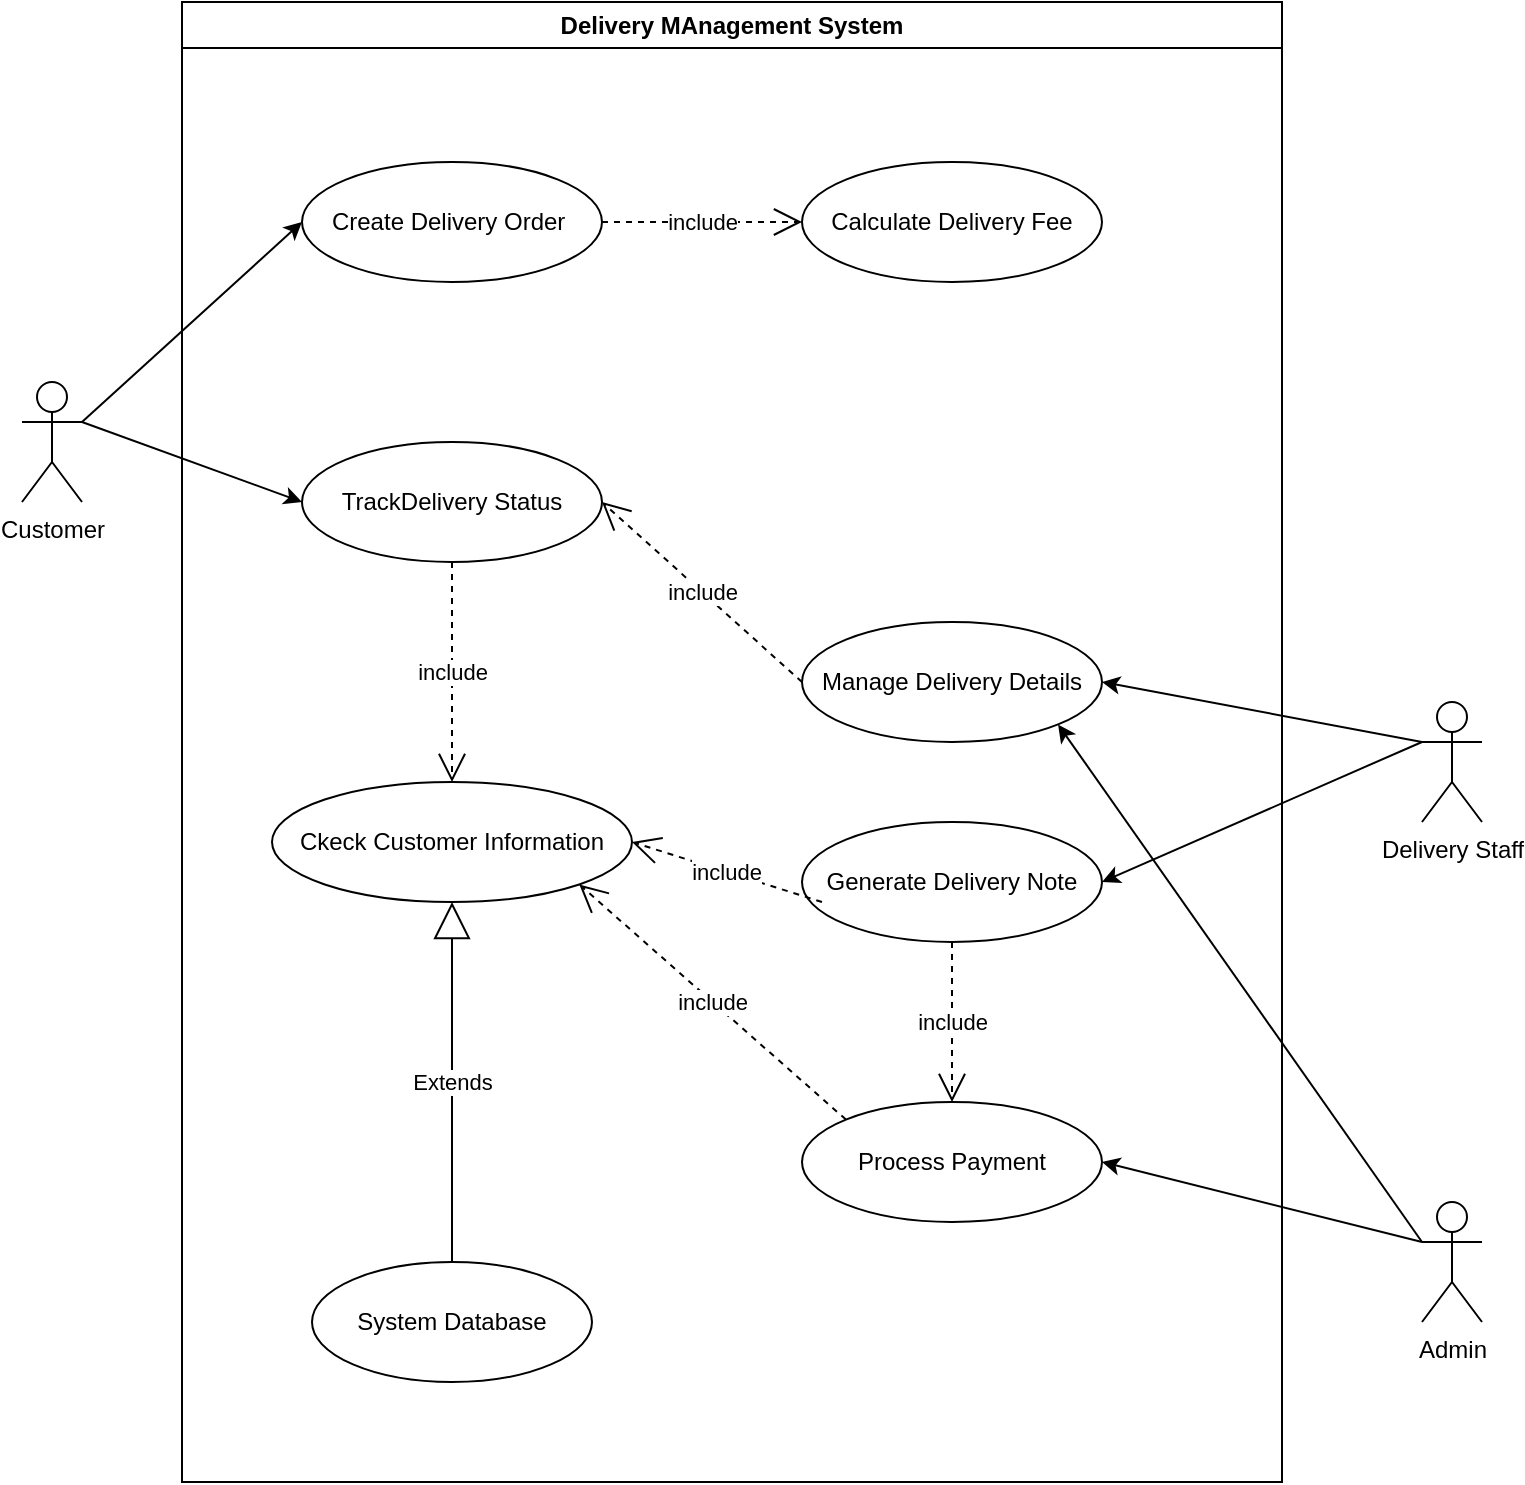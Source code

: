 <mxfile version="26.0.16" pages="2">
  <diagram name="Page-1" id="1C0z-wWFatG43d2BTKY6">
    <mxGraphModel dx="910" dy="459" grid="1" gridSize="10" guides="1" tooltips="1" connect="1" arrows="1" fold="1" page="1" pageScale="1" pageWidth="850" pageHeight="1100" math="0" shadow="0">
      <root>
        <mxCell id="0" />
        <mxCell id="1" parent="0" />
        <mxCell id="g_OgPQnB8V_LqJ6DIHUy-2" value="Customer" style="shape=umlActor;verticalLabelPosition=bottom;verticalAlign=top;html=1;outlineConnect=0;" parent="1" vertex="1">
          <mxGeometry x="100" y="300" width="30" height="60" as="geometry" />
        </mxCell>
        <mxCell id="g_OgPQnB8V_LqJ6DIHUy-3" value="Create Delivery Order&amp;nbsp;" style="ellipse;whiteSpace=wrap;html=1;" parent="1" vertex="1">
          <mxGeometry x="240" y="190" width="150" height="60" as="geometry" />
        </mxCell>
        <mxCell id="g_OgPQnB8V_LqJ6DIHUy-4" value="TrackDelivery Status" style="ellipse;whiteSpace=wrap;html=1;" parent="1" vertex="1">
          <mxGeometry x="240" y="330" width="150" height="60" as="geometry" />
        </mxCell>
        <mxCell id="g_OgPQnB8V_LqJ6DIHUy-6" value="" style="endArrow=classic;html=1;rounded=0;exitX=1;exitY=0.333;exitDx=0;exitDy=0;exitPerimeter=0;entryX=0;entryY=0.5;entryDx=0;entryDy=0;" parent="1" source="g_OgPQnB8V_LqJ6DIHUy-2" target="g_OgPQnB8V_LqJ6DIHUy-3" edge="1">
          <mxGeometry width="50" height="50" relative="1" as="geometry">
            <mxPoint x="240" y="340" as="sourcePoint" />
            <mxPoint x="290" y="290" as="targetPoint" />
          </mxGeometry>
        </mxCell>
        <mxCell id="g_OgPQnB8V_LqJ6DIHUy-7" value="" style="endArrow=classic;html=1;rounded=0;exitX=1;exitY=0.333;exitDx=0;exitDy=0;exitPerimeter=0;entryX=0;entryY=0.5;entryDx=0;entryDy=0;" parent="1" source="g_OgPQnB8V_LqJ6DIHUy-2" target="g_OgPQnB8V_LqJ6DIHUy-4" edge="1">
          <mxGeometry width="50" height="50" relative="1" as="geometry">
            <mxPoint x="140" y="330" as="sourcePoint" />
            <mxPoint x="250" y="230" as="targetPoint" />
          </mxGeometry>
        </mxCell>
        <mxCell id="g_OgPQnB8V_LqJ6DIHUy-9" value="Calculate Delivery Fee" style="ellipse;whiteSpace=wrap;html=1;" parent="1" vertex="1">
          <mxGeometry x="490" y="190" width="150" height="60" as="geometry" />
        </mxCell>
        <mxCell id="g_OgPQnB8V_LqJ6DIHUy-12" value="include" style="endArrow=open;endSize=12;dashed=1;html=1;rounded=0;exitX=1;exitY=0.5;exitDx=0;exitDy=0;entryX=0;entryY=0.5;entryDx=0;entryDy=0;" parent="1" source="g_OgPQnB8V_LqJ6DIHUy-3" target="g_OgPQnB8V_LqJ6DIHUy-9" edge="1">
          <mxGeometry width="160" relative="1" as="geometry">
            <mxPoint x="360" y="320" as="sourcePoint" />
            <mxPoint x="520" y="320" as="targetPoint" />
          </mxGeometry>
        </mxCell>
        <mxCell id="g_OgPQnB8V_LqJ6DIHUy-14" value="include" style="endArrow=open;endSize=12;dashed=1;html=1;rounded=0;exitX=0.5;exitY=1;exitDx=0;exitDy=0;entryX=0.5;entryY=0;entryDx=0;entryDy=0;" parent="1" source="g_OgPQnB8V_LqJ6DIHUy-4" target="g_OgPQnB8V_LqJ6DIHUy-10" edge="1">
          <mxGeometry width="160" relative="1" as="geometry">
            <mxPoint x="400" y="230" as="sourcePoint" />
            <mxPoint x="500" y="230" as="targetPoint" />
          </mxGeometry>
        </mxCell>
        <mxCell id="g_OgPQnB8V_LqJ6DIHUy-15" value="Manage Delivery Details" style="ellipse;whiteSpace=wrap;html=1;" parent="1" vertex="1">
          <mxGeometry x="490" y="420" width="150" height="60" as="geometry" />
        </mxCell>
        <mxCell id="g_OgPQnB8V_LqJ6DIHUy-16" value="Generate Delivery Note" style="ellipse;whiteSpace=wrap;html=1;" parent="1" vertex="1">
          <mxGeometry x="490" y="520" width="150" height="60" as="geometry" />
        </mxCell>
        <mxCell id="g_OgPQnB8V_LqJ6DIHUy-17" value="include" style="endArrow=open;endSize=12;dashed=1;html=1;rounded=0;exitX=0;exitY=0.5;exitDx=0;exitDy=0;entryX=1;entryY=0.5;entryDx=0;entryDy=0;" parent="1" source="g_OgPQnB8V_LqJ6DIHUy-15" target="g_OgPQnB8V_LqJ6DIHUy-4" edge="1">
          <mxGeometry width="160" relative="1" as="geometry">
            <mxPoint x="400" y="370" as="sourcePoint" />
            <mxPoint x="485" y="320" as="targetPoint" />
          </mxGeometry>
        </mxCell>
        <mxCell id="g_OgPQnB8V_LqJ6DIHUy-18" value="Delivery MAnagement System" style="swimlane;whiteSpace=wrap;html=1;" parent="1" vertex="1">
          <mxGeometry x="180" y="110" width="550" height="740" as="geometry" />
        </mxCell>
        <mxCell id="g_OgPQnB8V_LqJ6DIHUy-26" value="Process Payment" style="ellipse;whiteSpace=wrap;html=1;" parent="g_OgPQnB8V_LqJ6DIHUy-18" vertex="1">
          <mxGeometry x="310" y="550" width="150" height="60" as="geometry" />
        </mxCell>
        <mxCell id="g_OgPQnB8V_LqJ6DIHUy-10" value="Ckeck Customer Information" style="ellipse;whiteSpace=wrap;html=1;" parent="g_OgPQnB8V_LqJ6DIHUy-18" vertex="1">
          <mxGeometry x="45" y="390" width="180" height="60" as="geometry" />
        </mxCell>
        <mxCell id="g_OgPQnB8V_LqJ6DIHUy-30" value="include" style="endArrow=open;endSize=12;dashed=1;html=1;rounded=0;exitX=0;exitY=0;exitDx=0;exitDy=0;entryX=1;entryY=1;entryDx=0;entryDy=0;" parent="g_OgPQnB8V_LqJ6DIHUy-18" source="g_OgPQnB8V_LqJ6DIHUy-26" target="g_OgPQnB8V_LqJ6DIHUy-10" edge="1">
          <mxGeometry width="160" relative="1" as="geometry">
            <mxPoint x="395" y="480" as="sourcePoint" />
            <mxPoint x="395" y="560" as="targetPoint" />
          </mxGeometry>
        </mxCell>
        <mxCell id="g_OgPQnB8V_LqJ6DIHUy-31" value="System Database" style="ellipse;whiteSpace=wrap;html=1;" parent="g_OgPQnB8V_LqJ6DIHUy-18" vertex="1">
          <mxGeometry x="65" y="630" width="140" height="60" as="geometry" />
        </mxCell>
        <mxCell id="g_OgPQnB8V_LqJ6DIHUy-32" value="Extends" style="endArrow=block;endSize=16;endFill=0;html=1;rounded=0;entryX=0.5;entryY=1;entryDx=0;entryDy=0;exitX=0.5;exitY=0;exitDx=0;exitDy=0;" parent="g_OgPQnB8V_LqJ6DIHUy-18" source="g_OgPQnB8V_LqJ6DIHUy-31" target="g_OgPQnB8V_LqJ6DIHUy-10" edge="1">
          <mxGeometry width="160" relative="1" as="geometry">
            <mxPoint x="80" y="330" as="sourcePoint" />
            <mxPoint x="240" y="330" as="targetPoint" />
          </mxGeometry>
        </mxCell>
        <mxCell id="g_OgPQnB8V_LqJ6DIHUy-20" value="Delivery Staff" style="shape=umlActor;verticalLabelPosition=bottom;verticalAlign=top;html=1;outlineConnect=0;" parent="1" vertex="1">
          <mxGeometry x="800" y="460" width="30" height="60" as="geometry" />
        </mxCell>
        <mxCell id="g_OgPQnB8V_LqJ6DIHUy-22" value="" style="endArrow=classic;html=1;rounded=0;exitX=0;exitY=0.333;exitDx=0;exitDy=0;exitPerimeter=0;entryX=1;entryY=0.5;entryDx=0;entryDy=0;" parent="1" source="g_OgPQnB8V_LqJ6DIHUy-20" target="g_OgPQnB8V_LqJ6DIHUy-16" edge="1">
          <mxGeometry width="50" height="50" relative="1" as="geometry">
            <mxPoint x="650" y="250" as="sourcePoint" />
            <mxPoint x="700" y="200" as="targetPoint" />
          </mxGeometry>
        </mxCell>
        <mxCell id="g_OgPQnB8V_LqJ6DIHUy-23" value="" style="endArrow=classic;html=1;rounded=0;exitX=0;exitY=0.333;exitDx=0;exitDy=0;exitPerimeter=0;entryX=1;entryY=0.5;entryDx=0;entryDy=0;" parent="1" source="g_OgPQnB8V_LqJ6DIHUy-20" target="g_OgPQnB8V_LqJ6DIHUy-15" edge="1">
          <mxGeometry width="50" height="50" relative="1" as="geometry">
            <mxPoint x="650" y="250" as="sourcePoint" />
            <mxPoint x="700" y="200" as="targetPoint" />
          </mxGeometry>
        </mxCell>
        <mxCell id="g_OgPQnB8V_LqJ6DIHUy-24" value="Admin" style="shape=umlActor;verticalLabelPosition=bottom;verticalAlign=top;html=1;outlineConnect=0;" parent="1" vertex="1">
          <mxGeometry x="800" y="710" width="30" height="60" as="geometry" />
        </mxCell>
        <mxCell id="g_OgPQnB8V_LqJ6DIHUy-25" value="" style="endArrow=classic;html=1;rounded=0;exitX=0;exitY=0.333;exitDx=0;exitDy=0;exitPerimeter=0;entryX=1;entryY=1;entryDx=0;entryDy=0;" parent="1" source="g_OgPQnB8V_LqJ6DIHUy-24" target="g_OgPQnB8V_LqJ6DIHUy-15" edge="1">
          <mxGeometry width="50" height="50" relative="1" as="geometry">
            <mxPoint x="530" y="460" as="sourcePoint" />
            <mxPoint x="580" y="410" as="targetPoint" />
          </mxGeometry>
        </mxCell>
        <mxCell id="g_OgPQnB8V_LqJ6DIHUy-27" value="" style="endArrow=classic;html=1;rounded=0;exitX=0;exitY=0.333;exitDx=0;exitDy=0;exitPerimeter=0;entryX=1;entryY=0.5;entryDx=0;entryDy=0;" parent="1" source="g_OgPQnB8V_LqJ6DIHUy-24" target="g_OgPQnB8V_LqJ6DIHUy-26" edge="1">
          <mxGeometry width="50" height="50" relative="1" as="geometry">
            <mxPoint x="530" y="460" as="sourcePoint" />
            <mxPoint x="580" y="410" as="targetPoint" />
          </mxGeometry>
        </mxCell>
        <mxCell id="g_OgPQnB8V_LqJ6DIHUy-28" value="include" style="endArrow=open;endSize=12;dashed=1;html=1;rounded=0;exitX=0.5;exitY=1;exitDx=0;exitDy=0;entryX=0.5;entryY=0;entryDx=0;entryDy=0;" parent="1" source="g_OgPQnB8V_LqJ6DIHUy-16" target="g_OgPQnB8V_LqJ6DIHUy-26" edge="1">
          <mxGeometry width="160" relative="1" as="geometry">
            <mxPoint x="500" y="460" as="sourcePoint" />
            <mxPoint x="400" y="370" as="targetPoint" />
          </mxGeometry>
        </mxCell>
        <mxCell id="g_OgPQnB8V_LqJ6DIHUy-29" value="include" style="endArrow=open;endSize=12;dashed=1;html=1;rounded=0;entryX=1;entryY=0.5;entryDx=0;entryDy=0;" parent="1" target="g_OgPQnB8V_LqJ6DIHUy-10" edge="1">
          <mxGeometry width="160" relative="1" as="geometry">
            <mxPoint x="500" y="560" as="sourcePoint" />
            <mxPoint x="575" y="670" as="targetPoint" />
          </mxGeometry>
        </mxCell>
      </root>
    </mxGraphModel>
  </diagram>
  <diagram id="00iQB6OgvqmcjV3lC56Y" name="Page-2">
    <mxGraphModel dx="2367" dy="765" grid="1" gridSize="10" guides="1" tooltips="1" connect="1" arrows="1" fold="1" page="1" pageScale="1" pageWidth="850" pageHeight="1100" math="0" shadow="0">
      <root>
        <mxCell id="0" />
        <mxCell id="1" parent="0" />
        <mxCell id="wPK9L1XPfVZKEM_GRTYR-1" value="Person" style="swimlane;fontStyle=1;align=center;verticalAlign=top;childLayout=stackLayout;horizontal=1;startSize=26;horizontalStack=0;resizeParent=1;resizeParentMax=0;resizeLast=0;collapsible=1;marginBottom=0;whiteSpace=wrap;html=1;" parent="1" vertex="1">
          <mxGeometry x="40" y="200" width="160" height="270" as="geometry" />
        </mxCell>
        <mxCell id="wPK9L1XPfVZKEM_GRTYR-2" value="# person_id: int&lt;div&gt;# name: string&lt;/div&gt;&lt;div&gt;# phoneNumber: string&lt;/div&gt;&lt;div&gt;# email: string&lt;/div&gt;&lt;div&gt;&lt;br&gt;&lt;/div&gt;" style="text;strokeColor=none;fillColor=none;align=left;verticalAlign=top;spacingLeft=4;spacingRight=4;overflow=hidden;rotatable=0;points=[[0,0.5],[1,0.5]];portConstraint=eastwest;whiteSpace=wrap;html=1;" parent="wPK9L1XPfVZKEM_GRTYR-1" vertex="1">
          <mxGeometry y="26" width="160" height="74" as="geometry" />
        </mxCell>
        <mxCell id="wPK9L1XPfVZKEM_GRTYR-3" value="" style="line;strokeWidth=1;fillColor=none;align=left;verticalAlign=middle;spacingTop=-1;spacingLeft=3;spacingRight=3;rotatable=0;labelPosition=right;points=[];portConstraint=eastwest;strokeColor=inherit;" parent="wPK9L1XPfVZKEM_GRTYR-1" vertex="1">
          <mxGeometry y="100" width="160" height="8" as="geometry" />
        </mxCell>
        <mxCell id="wPK9L1XPfVZKEM_GRTYR-4" value="&lt;p data-pm-slice=&quot;1 1 []&quot;&gt;+setperson_id(int) +getperson_id() int +setName(String) +getName() String +setPhoneNumber(String) +getPhoneNumber() String +setEmail(String) +getEmail() String&lt;/p&gt;" style="text;strokeColor=none;fillColor=none;align=left;verticalAlign=top;spacingLeft=4;spacingRight=4;overflow=hidden;rotatable=0;points=[[0,0.5],[1,0.5]];portConstraint=eastwest;whiteSpace=wrap;html=1;" parent="wPK9L1XPfVZKEM_GRTYR-1" vertex="1">
          <mxGeometry y="108" width="160" height="162" as="geometry" />
        </mxCell>
        <mxCell id="wPK9L1XPfVZKEM_GRTYR-5" value="Customer" style="swimlane;fontStyle=1;align=center;verticalAlign=top;childLayout=stackLayout;horizontal=1;startSize=26;horizontalStack=0;resizeParent=1;resizeParentMax=0;resizeLast=0;collapsible=1;marginBottom=0;whiteSpace=wrap;html=1;" parent="1" vertex="1">
          <mxGeometry x="-270" y="310" width="160" height="180" as="geometry" />
        </mxCell>
        <mxCell id="wPK9L1XPfVZKEM_GRTYR-6" value="- address: String&lt;div&gt;- customerId:&amp;nbsp;&lt;span style=&quot;background-color: transparent; color: light-dark(rgb(0, 0, 0), rgb(255, 255, 255));&quot;&gt;String&lt;/span&gt;&lt;/div&gt;" style="text;strokeColor=none;fillColor=none;align=left;verticalAlign=top;spacingLeft=4;spacingRight=4;overflow=hidden;rotatable=0;points=[[0,0.5],[1,0.5]];portConstraint=eastwest;whiteSpace=wrap;html=1;" parent="wPK9L1XPfVZKEM_GRTYR-5" vertex="1">
          <mxGeometry y="26" width="160" height="44" as="geometry" />
        </mxCell>
        <mxCell id="wPK9L1XPfVZKEM_GRTYR-7" value="" style="line;strokeWidth=1;fillColor=none;align=left;verticalAlign=middle;spacingTop=-1;spacingLeft=3;spacingRight=3;rotatable=0;labelPosition=right;points=[];portConstraint=eastwest;strokeColor=inherit;" parent="wPK9L1XPfVZKEM_GRTYR-5" vertex="1">
          <mxGeometry y="70" width="160" height="8" as="geometry" />
        </mxCell>
        <mxCell id="wPK9L1XPfVZKEM_GRTYR-8" value="&lt;p data-pm-slice=&quot;1 1 []&quot;&gt;+setAddress(String) +getAddress() String +setCustomerId(String) +getCustomerId() String +placeOrder()&lt;/p&gt;" style="text;strokeColor=none;fillColor=none;align=left;verticalAlign=top;spacingLeft=4;spacingRight=4;overflow=hidden;rotatable=0;points=[[0,0.5],[1,0.5]];portConstraint=eastwest;whiteSpace=wrap;html=1;" parent="wPK9L1XPfVZKEM_GRTYR-5" vertex="1">
          <mxGeometry y="78" width="160" height="102" as="geometry" />
        </mxCell>
        <mxCell id="wPK9L1XPfVZKEM_GRTYR-9" value="DeliveryStaff" style="swimlane;fontStyle=1;align=center;verticalAlign=top;childLayout=stackLayout;horizontal=1;startSize=26;horizontalStack=0;resizeParent=1;resizeParentMax=0;resizeLast=0;collapsible=1;marginBottom=0;whiteSpace=wrap;html=1;" parent="1" vertex="1">
          <mxGeometry x="325" y="310" width="200" height="230" as="geometry" />
        </mxCell>
        <mxCell id="wPK9L1XPfVZKEM_GRTYR-10" value="- staffId: String&lt;div&gt;- vehicleDetails: String&lt;/div&gt;&lt;div&gt;- isAvailble: boolean&lt;/div&gt;" style="text;strokeColor=none;fillColor=none;align=left;verticalAlign=top;spacingLeft=4;spacingRight=4;overflow=hidden;rotatable=0;points=[[0,0.5],[1,0.5]];portConstraint=eastwest;whiteSpace=wrap;html=1;" parent="wPK9L1XPfVZKEM_GRTYR-9" vertex="1">
          <mxGeometry y="26" width="200" height="54" as="geometry" />
        </mxCell>
        <mxCell id="wPK9L1XPfVZKEM_GRTYR-11" value="" style="line;strokeWidth=1;fillColor=none;align=left;verticalAlign=middle;spacingTop=-1;spacingLeft=3;spacingRight=3;rotatable=0;labelPosition=right;points=[];portConstraint=eastwest;strokeColor=inherit;" parent="wPK9L1XPfVZKEM_GRTYR-9" vertex="1">
          <mxGeometry y="80" width="200" height="8" as="geometry" />
        </mxCell>
        <mxCell id="wPK9L1XPfVZKEM_GRTYR-12" value="&lt;p data-pm-slice=&quot;1 1 []&quot;&gt;+setStaffId(String) +getStaffId() String +setVehicleDetails(String) +getVehicleDetails() String +setAvailable(boolean) +isAvailable() boolean +assignDelivery(DeliveryOrder) +completeDelivery(DeliveryOrder)&lt;/p&gt;" style="text;strokeColor=none;fillColor=none;align=left;verticalAlign=top;spacingLeft=4;spacingRight=4;overflow=hidden;rotatable=0;points=[[0,0.5],[1,0.5]];portConstraint=eastwest;whiteSpace=wrap;html=1;" parent="wPK9L1XPfVZKEM_GRTYR-9" vertex="1">
          <mxGeometry y="88" width="200" height="142" as="geometry" />
        </mxCell>
        <mxCell id="1_B9C7sGlag9uXEq_HQE-1" value="DeliveryOrder" style="swimlane;fontStyle=1;align=center;verticalAlign=top;childLayout=stackLayout;horizontal=1;startSize=26;horizontalStack=0;resizeParent=1;resizeParentMax=0;resizeLast=0;collapsible=1;marginBottom=0;whiteSpace=wrap;html=1;" vertex="1" parent="1">
          <mxGeometry x="40" y="670" width="190" height="430" as="geometry" />
        </mxCell>
        <mxCell id="1_B9C7sGlag9uXEq_HQE-2" value="- orderId: int&lt;div&gt;- deliveryMethod: String&lt;/div&gt;&lt;div&gt;- deliveryAddress: String&lt;/div&gt;&lt;div&gt;- orderDate: String&lt;/div&gt;&lt;div&gt;- status: String&lt;/div&gt;&lt;div&gt;- deliveryFee: Double&lt;/div&gt;&lt;div&gt;- referenceNumber: String&lt;/div&gt;&lt;div&gt;- Items : []&lt;/div&gt;" style="text;strokeColor=none;fillColor=none;align=left;verticalAlign=top;spacingLeft=4;spacingRight=4;overflow=hidden;rotatable=0;points=[[0,0.5],[1,0.5]];portConstraint=eastwest;whiteSpace=wrap;html=1;" vertex="1" parent="1_B9C7sGlag9uXEq_HQE-1">
          <mxGeometry y="26" width="190" height="124" as="geometry" />
        </mxCell>
        <mxCell id="1_B9C7sGlag9uXEq_HQE-3" value="" style="line;strokeWidth=1;fillColor=none;align=left;verticalAlign=middle;spacingTop=-1;spacingLeft=3;spacingRight=3;rotatable=0;labelPosition=right;points=[];portConstraint=eastwest;strokeColor=inherit;" vertex="1" parent="1_B9C7sGlag9uXEq_HQE-1">
          <mxGeometry y="150" width="190" height="8" as="geometry" />
        </mxCell>
        <mxCell id="1_B9C7sGlag9uXEq_HQE-4" value="&lt;div style=&quot;line-height: 40%;&quot;&gt;&lt;p data-pm-slice=&quot;1 1 []&quot;&gt;+setOrderId(int)&amp;nbsp;&lt;/p&gt;&lt;p data-pm-slice=&quot;1 1 []&quot;&gt;+getOrderId() int&amp;nbsp;&lt;/p&gt;&lt;p data-pm-slice=&quot;1 1 []&quot;&gt;+setDeliveryMethod(String)&amp;nbsp;&lt;/p&gt;&lt;p data-pm-slice=&quot;1 1 []&quot;&gt;+getDeliveryMethod() String&amp;nbsp;&lt;/p&gt;&lt;p data-pm-slice=&quot;1 1 []&quot;&gt;+setDeliveryAddress(String)&amp;nbsp;&lt;/p&gt;&lt;p data-pm-slice=&quot;1 1 []&quot;&gt;+getDeliveryAddress() String&amp;nbsp;&lt;/p&gt;&lt;p data-pm-slice=&quot;1 1 []&quot;&gt;+setOrderDate(String)&amp;nbsp;&lt;/p&gt;&lt;p data-pm-slice=&quot;1 1 []&quot;&gt;+getOrderDate() String&amp;nbsp;&lt;/p&gt;&lt;p data-pm-slice=&quot;1 1 []&quot;&gt;+setStatus(String)&amp;nbsp;&lt;/p&gt;&lt;p data-pm-slice=&quot;1 1 []&quot;&gt;+getStatus() String&amp;nbsp;&lt;/p&gt;&lt;p data-pm-slice=&quot;1 1 []&quot;&gt;+setDeliveryFee(double)&amp;nbsp;&lt;/p&gt;&lt;p data-pm-slice=&quot;1 1 []&quot;&gt;+getDeliveryFee() double&amp;nbsp;&lt;/p&gt;&lt;p data-pm-slice=&quot;1 1 []&quot;&gt;+setReferenceNumber(String)&amp;nbsp;&lt;/p&gt;&lt;p data-pm-slice=&quot;1 1 []&quot;&gt;+getReferenceNumber() String&amp;nbsp;&lt;/p&gt;&lt;p data-pm-slice=&quot;1 1 []&quot;&gt;+calculateDeliveryFee()&lt;/p&gt;&lt;/div&gt;" style="text;strokeColor=none;fillColor=none;align=left;verticalAlign=top;spacingLeft=4;spacingRight=4;overflow=hidden;rotatable=0;points=[[0,0.5],[1,0.5]];portConstraint=eastwest;whiteSpace=wrap;html=1;" vertex="1" parent="1_B9C7sGlag9uXEq_HQE-1">
          <mxGeometry y="158" width="190" height="272" as="geometry" />
        </mxCell>
        <mxCell id="1_B9C7sGlag9uXEq_HQE-5" value="DeliveryNote" style="swimlane;fontStyle=1;align=center;verticalAlign=top;childLayout=stackLayout;horizontal=1;startSize=26;horizontalStack=0;resizeParent=1;resizeParentMax=0;resizeLast=0;collapsible=1;marginBottom=0;whiteSpace=wrap;html=1;" vertex="1" parent="1">
          <mxGeometry x="-370" y="720" width="200" height="290" as="geometry" />
        </mxCell>
        <mxCell id="1_B9C7sGlag9uXEq_HQE-6" value="- noteId: int&lt;div&gt;- generatedDate: String&lt;/div&gt;&lt;div&gt;- signatureRequired: String&lt;/div&gt;&lt;div&gt;- speicalInstruction: String&lt;/div&gt;" style="text;strokeColor=none;fillColor=none;align=left;verticalAlign=top;spacingLeft=4;spacingRight=4;overflow=hidden;rotatable=0;points=[[0,0.5],[1,0.5]];portConstraint=eastwest;whiteSpace=wrap;html=1;" vertex="1" parent="1_B9C7sGlag9uXEq_HQE-5">
          <mxGeometry y="26" width="200" height="74" as="geometry" />
        </mxCell>
        <mxCell id="1_B9C7sGlag9uXEq_HQE-7" value="" style="line;strokeWidth=1;fillColor=none;align=left;verticalAlign=middle;spacingTop=-1;spacingLeft=3;spacingRight=3;rotatable=0;labelPosition=right;points=[];portConstraint=eastwest;strokeColor=inherit;" vertex="1" parent="1_B9C7sGlag9uXEq_HQE-5">
          <mxGeometry y="100" width="200" height="8" as="geometry" />
        </mxCell>
        <mxCell id="1_B9C7sGlag9uXEq_HQE-8" value="&lt;p style=&quot;line-height: 70%;&quot; class=&quot;MsoNormal&quot;&gt;+setNoteId(int)&lt;br&gt;&lt;br&gt;+getNoteId()int&lt;br&gt;&lt;br&gt;+setGeneratedDate(String)&lt;br&gt;&lt;br&gt;+getGeneratedDate()String&lt;br&gt;&lt;br&gt;+setSignatureRequired(String)&lt;br&gt;&lt;br&gt;+getSignatureRequired()String&lt;br&gt;&lt;br&gt;+setSpecialInstructions(String)&lt;br&gt;&lt;br&gt;+getSpecialInstructions()String&lt;br&gt;&lt;br&gt;+printDeliveryNote()&lt;/p&gt;" style="text;strokeColor=none;fillColor=none;align=left;verticalAlign=top;spacingLeft=4;spacingRight=4;overflow=hidden;rotatable=0;points=[[0,0.5],[1,0.5]];portConstraint=eastwest;whiteSpace=wrap;html=1;" vertex="1" parent="1_B9C7sGlag9uXEq_HQE-5">
          <mxGeometry y="108" width="200" height="182" as="geometry" />
        </mxCell>
        <mxCell id="1_B9C7sGlag9uXEq_HQE-9" value="Payment" style="swimlane;fontStyle=1;align=center;verticalAlign=top;childLayout=stackLayout;horizontal=1;startSize=26;horizontalStack=0;resizeParent=1;resizeParentMax=0;resizeLast=0;collapsible=1;marginBottom=0;whiteSpace=wrap;html=1;" vertex="1" parent="1">
          <mxGeometry x="425" y="720" width="180" height="270" as="geometry" />
        </mxCell>
        <mxCell id="1_B9C7sGlag9uXEq_HQE-10" value="- paymentId: int&lt;div&gt;- amount: Double&lt;/div&gt;&lt;div&gt;- paymentMethod: String&lt;/div&gt;&lt;div&gt;- paymentStatus: String&lt;/div&gt;" style="text;strokeColor=none;fillColor=none;align=left;verticalAlign=top;spacingLeft=4;spacingRight=4;overflow=hidden;rotatable=0;points=[[0,0.5],[1,0.5]];portConstraint=eastwest;whiteSpace=wrap;html=1;" vertex="1" parent="1_B9C7sGlag9uXEq_HQE-9">
          <mxGeometry y="26" width="180" height="74" as="geometry" />
        </mxCell>
        <mxCell id="1_B9C7sGlag9uXEq_HQE-11" value="" style="line;strokeWidth=1;fillColor=none;align=left;verticalAlign=middle;spacingTop=-1;spacingLeft=3;spacingRight=3;rotatable=0;labelPosition=right;points=[];portConstraint=eastwest;strokeColor=inherit;" vertex="1" parent="1_B9C7sGlag9uXEq_HQE-9">
          <mxGeometry y="100" width="180" height="8" as="geometry" />
        </mxCell>
        <mxCell id="1_B9C7sGlag9uXEq_HQE-12" value="&lt;p class=&quot;MsoNormal&quot;&gt;+setPaymentId(int)&lt;br&gt;+getPaymentId() int&lt;br&gt;+setAmount(double)&lt;br&gt;+getAmount() double&lt;br&gt;+setPaymentMethod(String)&lt;br&gt;+getPaymentMethod() String&lt;br&gt;+setPaymentStatus(String)&lt;br&gt;+getPaymentStatus() String&lt;br&gt;+processPayment()&lt;/p&gt;&lt;br&gt;&lt;br&gt;&lt;p class=&quot;MsoNormal&quot;&gt;&amp;nbsp;&lt;/p&gt;" style="text;strokeColor=none;fillColor=none;align=left;verticalAlign=top;spacingLeft=4;spacingRight=4;overflow=hidden;rotatable=0;points=[[0,0.5],[1,0.5]];portConstraint=eastwest;whiteSpace=wrap;html=1;" vertex="1" parent="1_B9C7sGlag9uXEq_HQE-9">
          <mxGeometry y="108" width="180" height="162" as="geometry" />
        </mxCell>
        <mxCell id="1_B9C7sGlag9uXEq_HQE-13" value="" style="endArrow=block;endSize=16;endFill=0;html=1;rounded=0;exitX=0.5;exitY=0;exitDx=0;exitDy=0;entryX=0;entryY=0.5;entryDx=0;entryDy=0;" edge="1" parent="1" source="wPK9L1XPfVZKEM_GRTYR-5" target="wPK9L1XPfVZKEM_GRTYR-2">
          <mxGeometry width="160" relative="1" as="geometry">
            <mxPoint x="-50" y="450" as="sourcePoint" />
            <mxPoint x="110" y="450" as="targetPoint" />
            <Array as="points">
              <mxPoint x="-190" y="263" />
            </Array>
          </mxGeometry>
        </mxCell>
        <mxCell id="1_B9C7sGlag9uXEq_HQE-14" value="" style="endArrow=block;endSize=16;endFill=0;html=1;rounded=0;exitX=0.5;exitY=0;exitDx=0;exitDy=0;entryX=1;entryY=0.5;entryDx=0;entryDy=0;" edge="1" parent="1" source="wPK9L1XPfVZKEM_GRTYR-9" target="wPK9L1XPfVZKEM_GRTYR-2">
          <mxGeometry width="160" relative="1" as="geometry">
            <mxPoint x="-50" y="450" as="sourcePoint" />
            <mxPoint x="110" y="450" as="targetPoint" />
            <Array as="points">
              <mxPoint x="425" y="263" />
            </Array>
          </mxGeometry>
        </mxCell>
        <mxCell id="1_B9C7sGlag9uXEq_HQE-15" value="" style="endArrow=none;html=1;rounded=0;entryX=1;entryY=0.5;entryDx=0;entryDy=0;exitX=0.25;exitY=0;exitDx=0;exitDy=0;" edge="1" parent="1" source="1_B9C7sGlag9uXEq_HQE-1" target="wPK9L1XPfVZKEM_GRTYR-8">
          <mxGeometry width="50" height="50" relative="1" as="geometry">
            <mxPoint x="10" y="730" as="sourcePoint" />
            <mxPoint x="60" y="680" as="targetPoint" />
          </mxGeometry>
        </mxCell>
        <mxCell id="1_B9C7sGlag9uXEq_HQE-16" value="" style="endArrow=none;html=1;rounded=0;entryX=0;entryY=0.5;entryDx=0;entryDy=0;exitX=0.75;exitY=0;exitDx=0;exitDy=0;" edge="1" parent="1" source="1_B9C7sGlag9uXEq_HQE-1" target="wPK9L1XPfVZKEM_GRTYR-12">
          <mxGeometry width="50" height="50" relative="1" as="geometry">
            <mxPoint x="93" y="680" as="sourcePoint" />
            <mxPoint x="-100" y="449" as="targetPoint" />
          </mxGeometry>
        </mxCell>
        <mxCell id="1_B9C7sGlag9uXEq_HQE-17" value="" style="endArrow=diamondThin;endFill=1;endSize=24;html=1;rounded=0;exitX=1;exitY=0.5;exitDx=0;exitDy=0;entryX=-0.009;entryY=0.692;entryDx=0;entryDy=0;entryPerimeter=0;" edge="1" parent="1" source="1_B9C7sGlag9uXEq_HQE-6" target="1_B9C7sGlag9uXEq_HQE-2">
          <mxGeometry width="160" relative="1" as="geometry">
            <mxPoint x="-110" y="830" as="sourcePoint" />
            <mxPoint x="50" y="830" as="targetPoint" />
          </mxGeometry>
        </mxCell>
        <mxCell id="1_B9C7sGlag9uXEq_HQE-18" value="" style="endArrow=diamondThin;endFill=0;endSize=24;html=1;rounded=0;exitX=0;exitY=0.5;exitDx=0;exitDy=0;entryX=0.996;entryY=0.702;entryDx=0;entryDy=0;entryPerimeter=0;" edge="1" parent="1" source="1_B9C7sGlag9uXEq_HQE-10" target="1_B9C7sGlag9uXEq_HQE-2">
          <mxGeometry width="160" relative="1" as="geometry">
            <mxPoint x="-110" y="830" as="sourcePoint" />
            <mxPoint x="50" y="830" as="targetPoint" />
          </mxGeometry>
        </mxCell>
        <mxCell id="1_B9C7sGlag9uXEq_HQE-19" value="Places" style="text;align=center;fontStyle=1;verticalAlign=middle;spacingLeft=3;spacingRight=3;strokeColor=none;rotatable=0;points=[[0,0.5],[1,0.5]];portConstraint=eastwest;html=1;" vertex="1" parent="1">
          <mxGeometry x="-50" y="540" width="80" height="26" as="geometry" />
        </mxCell>
        <mxCell id="1_B9C7sGlag9uXEq_HQE-20" value="handles" style="text;align=center;fontStyle=1;verticalAlign=middle;spacingLeft=3;spacingRight=3;strokeColor=none;rotatable=0;points=[[0,0.5],[1,0.5]];portConstraint=eastwest;html=1;" vertex="1" parent="1">
          <mxGeometry x="210" y="550" width="80" height="26" as="geometry" />
        </mxCell>
        <mxCell id="1_B9C7sGlag9uXEq_HQE-22" value="1" style="text;align=center;fontStyle=1;verticalAlign=middle;spacingLeft=3;spacingRight=3;strokeColor=none;rotatable=0;points=[[0,0.5],[1,0.5]];portConstraint=eastwest;html=1;" vertex="1" parent="1">
          <mxGeometry x="-130" y="430" width="80" height="26" as="geometry" />
        </mxCell>
        <mxCell id="1_B9C7sGlag9uXEq_HQE-25" value="1..*" style="text;align=center;fontStyle=1;verticalAlign=middle;spacingLeft=3;spacingRight=3;strokeColor=none;rotatable=0;points=[[0,0.5],[1,0.5]];portConstraint=eastwest;html=1;" vertex="1" parent="1">
          <mxGeometry x="50" y="644" width="80" height="26" as="geometry" />
        </mxCell>
        <mxCell id="1_B9C7sGlag9uXEq_HQE-26" value="1" style="text;align=center;fontStyle=1;verticalAlign=middle;spacingLeft=3;spacingRight=3;strokeColor=none;rotatable=0;points=[[0,0.5],[1,0.5]];portConstraint=eastwest;html=1;" vertex="1" parent="1">
          <mxGeometry x="260" y="450" width="80" height="26" as="geometry" />
        </mxCell>
        <mxCell id="1_B9C7sGlag9uXEq_HQE-27" value="0..*" style="text;align=center;fontStyle=1;verticalAlign=middle;spacingLeft=3;spacingRight=3;strokeColor=none;rotatable=0;points=[[0,0.5],[1,0.5]];portConstraint=eastwest;html=1;" vertex="1" parent="1">
          <mxGeometry x="110" y="644" width="80" height="26" as="geometry" />
        </mxCell>
        <mxCell id="1_B9C7sGlag9uXEq_HQE-28" value="1" style="text;align=center;fontStyle=1;verticalAlign=middle;spacingLeft=3;spacingRight=3;strokeColor=none;rotatable=0;points=[[0,0.5],[1,0.5]];portConstraint=eastwest;html=1;" vertex="1" parent="1">
          <mxGeometry x="-190" y="750" width="80" height="26" as="geometry" />
        </mxCell>
        <mxCell id="1_B9C7sGlag9uXEq_HQE-29" value="1" style="text;align=center;fontStyle=1;verticalAlign=middle;spacingLeft=3;spacingRight=3;strokeColor=none;rotatable=0;points=[[0,0.5],[1,0.5]];portConstraint=eastwest;html=1;" vertex="1" parent="1">
          <mxGeometry x="-30" y="750" width="80" height="26" as="geometry" />
        </mxCell>
        <mxCell id="1_B9C7sGlag9uXEq_HQE-30" value="1" style="text;align=center;fontStyle=1;verticalAlign=middle;spacingLeft=3;spacingRight=3;strokeColor=none;rotatable=0;points=[[0,0.5],[1,0.5]];portConstraint=eastwest;html=1;" vertex="1" parent="1">
          <mxGeometry x="200" y="750" width="80" height="26" as="geometry" />
        </mxCell>
        <mxCell id="1_B9C7sGlag9uXEq_HQE-31" value="1" style="text;align=center;fontStyle=1;verticalAlign=middle;spacingLeft=3;spacingRight=3;strokeColor=none;rotatable=0;points=[[0,0.5],[1,0.5]];portConstraint=eastwest;html=1;" vertex="1" parent="1">
          <mxGeometry x="360" y="750" width="80" height="26" as="geometry" />
        </mxCell>
        <mxCell id="1_B9C7sGlag9uXEq_HQE-32" value="Items" style="swimlane;fontStyle=1;align=center;verticalAlign=top;childLayout=stackLayout;horizontal=1;startSize=26;horizontalStack=0;resizeParent=1;resizeParentMax=0;resizeLast=0;collapsible=1;marginBottom=0;whiteSpace=wrap;html=1;" vertex="1" parent="1">
          <mxGeometry x="55" y="1160" width="160" height="270" as="geometry" />
        </mxCell>
        <mxCell id="1_B9C7sGlag9uXEq_HQE-33" value="- code: string&lt;div&gt;- description: string&lt;/div&gt;&lt;div&gt;- quantity: string&amp;nbsp;&lt;/div&gt;&lt;div&gt;- unitPrice: string&lt;/div&gt;" style="text;strokeColor=none;fillColor=none;align=left;verticalAlign=top;spacingLeft=4;spacingRight=4;overflow=hidden;rotatable=0;points=[[0,0.5],[1,0.5]];portConstraint=eastwest;whiteSpace=wrap;html=1;" vertex="1" parent="1_B9C7sGlag9uXEq_HQE-32">
          <mxGeometry y="26" width="160" height="64" as="geometry" />
        </mxCell>
        <mxCell id="1_B9C7sGlag9uXEq_HQE-34" value="" style="line;strokeWidth=1;fillColor=none;align=left;verticalAlign=middle;spacingTop=-1;spacingLeft=3;spacingRight=3;rotatable=0;labelPosition=right;points=[];portConstraint=eastwest;strokeColor=inherit;" vertex="1" parent="1_B9C7sGlag9uXEq_HQE-32">
          <mxGeometry y="90" width="160" height="8" as="geometry" />
        </mxCell>
        <mxCell id="1_B9C7sGlag9uXEq_HQE-35" value="&lt;div style=&quot;line-height: 40%;&quot;&gt;&lt;p style=&quot;--tw-scale-x: 1; --tw-scale-y: 1; --tw-pan-x: ; --tw-pan-y: ; --tw-pinch-zoom: ; --tw-scroll-snap-strictness: proximity; --tw-ordinal: ; --tw-slashed-zero: ; --tw-numeric-figure: ; --tw-numeric-spacing: ; --tw-numeric-fraction: ; --tw-ring-inset: ; --tw-ring-offset-width: 0px; --tw-ring-offset-color: light-dark(#fff, #000000); --tw-ring-color: rgb(59 130 246 / 0.5); --tw-ring-offset-shadow: 0 0 #0000; --tw-ring-shadow: 0 0 #0000; --tw-shadow: 0 0 #0000; --tw-shadow-colored: 0 0 #0000; --tw-blur: ; --tw-brightness: ; --tw-contrast: ; --tw-grayscale: ; --tw-hue-rotate: ; --tw-invert: ; --tw-saturate: ; --tw-sepia: ; --tw-drop-shadow: ; --tw-backdrop-blur: ; --tw-backdrop-brightness: ; --tw-backdrop-contrast: ; --tw-backdrop-grayscale: ; --tw-backdrop-hue-rotate: ; --tw-backdrop-invert: ; --tw-backdrop-opacity: ; --tw-backdrop-saturate: ; --tw-backdrop-sepia: ;&quot; data-pm-slice=&quot;1 1 []&quot;&gt;+setCode(string)&amp;nbsp;&lt;/p&gt;&lt;p style=&quot;--tw-scale-x: 1; --tw-scale-y: 1; --tw-pan-x: ; --tw-pan-y: ; --tw-pinch-zoom: ; --tw-scroll-snap-strictness: proximity; --tw-ordinal: ; --tw-slashed-zero: ; --tw-numeric-figure: ; --tw-numeric-spacing: ; --tw-numeric-fraction: ; --tw-ring-inset: ; --tw-ring-offset-width: 0px; --tw-ring-offset-color: light-dark(#fff, #000000); --tw-ring-color: rgb(59 130 246 / 0.5); --tw-ring-offset-shadow: 0 0 #0000; --tw-ring-shadow: 0 0 #0000; --tw-shadow: 0 0 #0000; --tw-shadow-colored: 0 0 #0000; --tw-blur: ; --tw-brightness: ; --tw-contrast: ; --tw-grayscale: ; --tw-hue-rotate: ; --tw-invert: ; --tw-saturate: ; --tw-sepia: ; --tw-drop-shadow: ; --tw-backdrop-blur: ; --tw-backdrop-brightness: ; --tw-backdrop-contrast: ; --tw-backdrop-grayscale: ; --tw-backdrop-hue-rotate: ; --tw-backdrop-invert: ; --tw-backdrop-opacity: ; --tw-backdrop-saturate: ; --tw-backdrop-sepia: ;&quot; data-pm-slice=&quot;1 1 []&quot;&gt;+getCode() string&lt;/p&gt;&lt;p style=&quot;--tw-scale-x: 1; --tw-scale-y: 1; --tw-pan-x: ; --tw-pan-y: ; --tw-pinch-zoom: ; --tw-scroll-snap-strictness: proximity; --tw-ordinal: ; --tw-slashed-zero: ; --tw-numeric-figure: ; --tw-numeric-spacing: ; --tw-numeric-fraction: ; --tw-ring-inset: ; --tw-ring-offset-width: 0px; --tw-ring-offset-color: light-dark(#fff, #000000); --tw-ring-color: rgb(59 130 246 / 0.5); --tw-ring-offset-shadow: 0 0 #0000; --tw-ring-shadow: 0 0 #0000; --tw-shadow: 0 0 #0000; --tw-shadow-colored: 0 0 #0000; --tw-blur: ; --tw-brightness: ; --tw-contrast: ; --tw-grayscale: ; --tw-hue-rotate: ; --tw-invert: ; --tw-saturate: ; --tw-sepia: ; --tw-drop-shadow: ; --tw-backdrop-blur: ; --tw-backdrop-brightness: ; --tw-backdrop-contrast: ; --tw-backdrop-grayscale: ; --tw-backdrop-hue-rotate: ; --tw-backdrop-invert: ; --tw-backdrop-opacity: ; --tw-backdrop-saturate: ; --tw-backdrop-sepia: ;&quot; data-pm-slice=&quot;1 1 []&quot;&gt;+setDescription(string)&amp;nbsp;&lt;/p&gt;&lt;p style=&quot;--tw-scale-x: 1; --tw-scale-y: 1; --tw-pan-x: ; --tw-pan-y: ; --tw-pinch-zoom: ; --tw-scroll-snap-strictness: proximity; --tw-ordinal: ; --tw-slashed-zero: ; --tw-numeric-figure: ; --tw-numeric-spacing: ; --tw-numeric-fraction: ; --tw-ring-inset: ; --tw-ring-offset-width: 0px; --tw-ring-offset-color: light-dark(#fff, #000000); --tw-ring-color: rgb(59 130 246 / 0.5); --tw-ring-offset-shadow: 0 0 #0000; --tw-ring-shadow: 0 0 #0000; --tw-shadow: 0 0 #0000; --tw-shadow-colored: 0 0 #0000; --tw-blur: ; --tw-brightness: ; --tw-contrast: ; --tw-grayscale: ; --tw-hue-rotate: ; --tw-invert: ; --tw-saturate: ; --tw-sepia: ; --tw-drop-shadow: ; --tw-backdrop-blur: ; --tw-backdrop-brightness: ; --tw-backdrop-contrast: ; --tw-backdrop-grayscale: ; --tw-backdrop-hue-rotate: ; --tw-backdrop-invert: ; --tw-backdrop-opacity: ; --tw-backdrop-saturate: ; --tw-backdrop-sepia: ;&quot; data-pm-slice=&quot;1 1 []&quot;&gt;+getDescription() string&amp;nbsp;&lt;/p&gt;&lt;p style=&quot;--tw-scale-x: 1; --tw-scale-y: 1; --tw-pan-x: ; --tw-pan-y: ; --tw-pinch-zoom: ; --tw-scroll-snap-strictness: proximity; --tw-ordinal: ; --tw-slashed-zero: ; --tw-numeric-figure: ; --tw-numeric-spacing: ; --tw-numeric-fraction: ; --tw-ring-inset: ; --tw-ring-offset-width: 0px; --tw-ring-offset-color: light-dark(#fff, #000000); --tw-ring-color: rgb(59 130 246 / 0.5); --tw-ring-offset-shadow: 0 0 #0000; --tw-ring-shadow: 0 0 #0000; --tw-shadow: 0 0 #0000; --tw-shadow-colored: 0 0 #0000; --tw-blur: ; --tw-brightness: ; --tw-contrast: ; --tw-grayscale: ; --tw-hue-rotate: ; --tw-invert: ; --tw-saturate: ; --tw-sepia: ; --tw-drop-shadow: ; --tw-backdrop-blur: ; --tw-backdrop-brightness: ; --tw-backdrop-contrast: ; --tw-backdrop-grayscale: ; --tw-backdrop-hue-rotate: ; --tw-backdrop-invert: ; --tw-backdrop-opacity: ; --tw-backdrop-saturate: ; --tw-backdrop-sepia: ;&quot; data-pm-slice=&quot;1 1 []&quot;&gt;&lt;span style=&quot;background-color: transparent; color: light-dark(rgb(0, 0, 0), rgb(255, 255, 255));&quot;&gt;+setQ&lt;/span&gt;uantity&lt;span style=&quot;background-color: transparent; color: light-dark(rgb(0, 0, 0), rgb(255, 255, 255));&quot;&gt;(string)&amp;nbsp;&lt;/span&gt;&lt;/p&gt;&lt;p style=&quot;--tw-scale-x: 1; --tw-scale-y: 1; --tw-pan-x: ; --tw-pan-y: ; --tw-pinch-zoom: ; --tw-scroll-snap-strictness: proximity; --tw-ordinal: ; --tw-slashed-zero: ; --tw-numeric-figure: ; --tw-numeric-spacing: ; --tw-numeric-fraction: ; --tw-ring-inset: ; --tw-ring-offset-width: 0px; --tw-ring-offset-color: light-dark(#fff, #000000); --tw-ring-color: rgb(59 130 246 / 0.5); --tw-ring-offset-shadow: 0 0 #0000; --tw-ring-shadow: 0 0 #0000; --tw-shadow: 0 0 #0000; --tw-shadow-colored: 0 0 #0000; --tw-blur: ; --tw-brightness: ; --tw-contrast: ; --tw-grayscale: ; --tw-hue-rotate: ; --tw-invert: ; --tw-saturate: ; --tw-sepia: ; --tw-drop-shadow: ; --tw-backdrop-blur: ; --tw-backdrop-brightness: ; --tw-backdrop-contrast: ; --tw-backdrop-grayscale: ; --tw-backdrop-hue-rotate: ; --tw-backdrop-invert: ; --tw-backdrop-opacity: ; --tw-backdrop-saturate: ; --tw-backdrop-sepia: ;&quot; data-pm-slice=&quot;1 1 []&quot;&gt;+get&lt;span style=&quot;--tw-scale-x: 1; --tw-scale-y: 1; --tw-pan-x: ; --tw-pan-y: ; --tw-pinch-zoom: ; --tw-scroll-snap-strictness: proximity; --tw-ordinal: ; --tw-slashed-zero: ; --tw-numeric-figure: ; --tw-numeric-spacing: ; --tw-numeric-fraction: ; --tw-ring-inset: ; --tw-ring-offset-width: 0px; --tw-ring-offset-color: light-dark(#fff, #000000); --tw-ring-color: rgb(59 130 246 / 0.5); --tw-ring-offset-shadow: 0 0 #0000; --tw-ring-shadow: 0 0 #0000; --tw-shadow: 0 0 #0000; --tw-shadow-colored: 0 0 #0000; --tw-blur: ; --tw-brightness: ; --tw-contrast: ; --tw-grayscale: ; --tw-hue-rotate: ; --tw-invert: ; --tw-saturate: ; --tw-sepia: ; --tw-drop-shadow: ; --tw-backdrop-blur: ; --tw-backdrop-brightness: ; --tw-backdrop-contrast: ; --tw-backdrop-grayscale: ; --tw-backdrop-hue-rotate: ; --tw-backdrop-invert: ; --tw-backdrop-opacity: ; --tw-backdrop-saturate: ; --tw-backdrop-sepia: ; color: light-dark(rgb(0, 0, 0), rgb(255, 255, 255)); background-color: transparent;&quot;&gt;Q&lt;/span&gt;uantity() string&lt;/p&gt;&lt;p style=&quot;--tw-scale-x: 1; --tw-scale-y: 1; --tw-pan-x: ; --tw-pan-y: ; --tw-pinch-zoom: ; --tw-scroll-snap-strictness: proximity; --tw-ordinal: ; --tw-slashed-zero: ; --tw-numeric-figure: ; --tw-numeric-spacing: ; --tw-numeric-fraction: ; --tw-ring-inset: ; --tw-ring-offset-width: 0px; --tw-ring-offset-color: light-dark(#fff, #000000); --tw-ring-color: rgb(59 130 246 / 0.5); --tw-ring-offset-shadow: 0 0 #0000; --tw-ring-shadow: 0 0 #0000; --tw-shadow: 0 0 #0000; --tw-shadow-colored: 0 0 #0000; --tw-blur: ; --tw-brightness: ; --tw-contrast: ; --tw-grayscale: ; --tw-hue-rotate: ; --tw-invert: ; --tw-saturate: ; --tw-sepia: ; --tw-drop-shadow: ; --tw-backdrop-blur: ; --tw-backdrop-brightness: ; --tw-backdrop-contrast: ; --tw-backdrop-grayscale: ; --tw-backdrop-hue-rotate: ; --tw-backdrop-invert: ; --tw-backdrop-opacity: ; --tw-backdrop-saturate: ; --tw-backdrop-sepia: ;&quot; data-pm-slice=&quot;1 1 []&quot;&gt;&lt;span style=&quot;--tw-scale-x: 1; --tw-scale-y: 1; --tw-pan-x: ; --tw-pan-y: ; --tw-pinch-zoom: ; --tw-scroll-snap-strictness: proximity; --tw-ordinal: ; --tw-slashed-zero: ; --tw-numeric-figure: ; --tw-numeric-spacing: ; --tw-numeric-fraction: ; --tw-ring-inset: ; --tw-ring-offset-width: 0px; --tw-ring-offset-color: light-dark(#fff, #000000); --tw-ring-color: rgb(59 130 246 / 0.5); --tw-ring-offset-shadow: 0 0 #0000; --tw-ring-shadow: 0 0 #0000; --tw-shadow: 0 0 #0000; --tw-shadow-colored: 0 0 #0000; --tw-blur: ; --tw-brightness: ; --tw-contrast: ; --tw-grayscale: ; --tw-hue-rotate: ; --tw-invert: ; --tw-saturate: ; --tw-sepia: ; --tw-drop-shadow: ; --tw-backdrop-blur: ; --tw-backdrop-brightness: ; --tw-backdrop-contrast: ; --tw-backdrop-grayscale: ; --tw-backdrop-hue-rotate: ; --tw-backdrop-invert: ; --tw-backdrop-opacity: ; --tw-backdrop-saturate: ; --tw-backdrop-sepia: ; background-color: transparent; color: light-dark(rgb(0, 0, 0), rgb(255, 255, 255));&quot;&gt;+setU&lt;/span&gt;&lt;span style=&quot;--tw-scale-x: 1; --tw-scale-y: 1; --tw-pan-x: ; --tw-pan-y: ; --tw-pinch-zoom: ; --tw-scroll-snap-strictness: proximity; --tw-ordinal: ; --tw-slashed-zero: ; --tw-numeric-figure: ; --tw-numeric-spacing: ; --tw-numeric-fraction: ; --tw-ring-inset: ; --tw-ring-offset-width: 0px; --tw-ring-offset-color: light-dark(#fff, #000000); --tw-ring-color: rgb(59 130 246 / 0.5); --tw-ring-offset-shadow: 0 0 #0000; --tw-ring-shadow: 0 0 #0000; --tw-shadow: 0 0 #0000; --tw-shadow-colored: 0 0 #0000; --tw-blur: ; --tw-brightness: ; --tw-contrast: ; --tw-grayscale: ; --tw-hue-rotate: ; --tw-invert: ; --tw-saturate: ; --tw-sepia: ; --tw-drop-shadow: ; --tw-backdrop-blur: ; --tw-backdrop-brightness: ; --tw-backdrop-contrast: ; --tw-backdrop-grayscale: ; --tw-backdrop-hue-rotate: ; --tw-backdrop-invert: ; --tw-backdrop-opacity: ; --tw-backdrop-saturate: ; --tw-backdrop-sepia: ; background-color: transparent; color: light-dark(rgb(0, 0, 0), rgb(255, 255, 255));&quot;&gt;nitPrice(string)&amp;nbsp;&lt;/span&gt;&lt;/p&gt;&lt;p style=&quot;--tw-scale-x: 1; --tw-scale-y: 1; --tw-pan-x: ; --tw-pan-y: ; --tw-pinch-zoom: ; --tw-scroll-snap-strictness: proximity; --tw-ordinal: ; --tw-slashed-zero: ; --tw-numeric-figure: ; --tw-numeric-spacing: ; --tw-numeric-fraction: ; --tw-ring-inset: ; --tw-ring-offset-width: 0px; --tw-ring-offset-color: light-dark(#fff, #000000); --tw-ring-color: rgb(59 130 246 / 0.5); --tw-ring-offset-shadow: 0 0 #0000; --tw-ring-shadow: 0 0 #0000; --tw-shadow: 0 0 #0000; --tw-shadow-colored: 0 0 #0000; --tw-blur: ; --tw-brightness: ; --tw-contrast: ; --tw-grayscale: ; --tw-hue-rotate: ; --tw-invert: ; --tw-saturate: ; --tw-sepia: ; --tw-drop-shadow: ; --tw-backdrop-blur: ; --tw-backdrop-brightness: ; --tw-backdrop-contrast: ; --tw-backdrop-grayscale: ; --tw-backdrop-hue-rotate: ; --tw-backdrop-invert: ; --tw-backdrop-opacity: ; --tw-backdrop-saturate: ; --tw-backdrop-sepia: ;&quot; data-pm-slice=&quot;1 1 []&quot;&gt;+get&lt;span style=&quot;--tw-scale-x: 1; --tw-scale-y: 1; --tw-pan-x: ; --tw-pan-y: ; --tw-pinch-zoom: ; --tw-scroll-snap-strictness: proximity; --tw-ordinal: ; --tw-slashed-zero: ; --tw-numeric-figure: ; --tw-numeric-spacing: ; --tw-numeric-fraction: ; --tw-ring-inset: ; --tw-ring-offset-width: 0px; --tw-ring-offset-color: light-dark(#fff, #000000); --tw-ring-color: rgb(59 130 246 / 0.5); --tw-ring-offset-shadow: 0 0 #0000; --tw-ring-shadow: 0 0 #0000; --tw-shadow: 0 0 #0000; --tw-shadow-colored: 0 0 #0000; --tw-blur: ; --tw-brightness: ; --tw-contrast: ; --tw-grayscale: ; --tw-hue-rotate: ; --tw-invert: ; --tw-saturate: ; --tw-sepia: ; --tw-drop-shadow: ; --tw-backdrop-blur: ; --tw-backdrop-brightness: ; --tw-backdrop-contrast: ; --tw-backdrop-grayscale: ; --tw-backdrop-hue-rotate: ; --tw-backdrop-invert: ; --tw-backdrop-opacity: ; --tw-backdrop-saturate: ; --tw-backdrop-sepia: ; color: light-dark(rgb(0, 0, 0), rgb(255, 255, 255)); background-color: transparent;&quot;&gt;U&lt;/span&gt;&lt;span style=&quot;--tw-scale-x: 1; --tw-scale-y: 1; --tw-pan-x: ; --tw-pan-y: ; --tw-pinch-zoom: ; --tw-scroll-snap-strictness: proximity; --tw-ordinal: ; --tw-slashed-zero: ; --tw-numeric-figure: ; --tw-numeric-spacing: ; --tw-numeric-fraction: ; --tw-ring-inset: ; --tw-ring-offset-width: 0px; --tw-ring-offset-color: light-dark(#fff, #000000); --tw-ring-color: rgb(59 130 246 / 0.5); --tw-ring-offset-shadow: 0 0 #0000; --tw-ring-shadow: 0 0 #0000; --tw-shadow: 0 0 #0000; --tw-shadow-colored: 0 0 #0000; --tw-blur: ; --tw-brightness: ; --tw-contrast: ; --tw-grayscale: ; --tw-hue-rotate: ; --tw-invert: ; --tw-saturate: ; --tw-sepia: ; --tw-drop-shadow: ; --tw-backdrop-blur: ; --tw-backdrop-brightness: ; --tw-backdrop-contrast: ; --tw-backdrop-grayscale: ; --tw-backdrop-hue-rotate: ; --tw-backdrop-invert: ; --tw-backdrop-opacity: ; --tw-backdrop-saturate: ; --tw-backdrop-sepia: ; color: light-dark(rgb(0, 0, 0), rgb(255, 255, 255)); background-color: transparent;&quot;&gt;nitPrice&lt;/span&gt;() string&lt;/p&gt;&lt;p style=&quot;--tw-scale-x: 1; --tw-scale-y: 1; --tw-pan-x: ; --tw-pan-y: ; --tw-pinch-zoom: ; --tw-scroll-snap-strictness: proximity; --tw-ordinal: ; --tw-slashed-zero: ; --tw-numeric-figure: ; --tw-numeric-spacing: ; --tw-numeric-fraction: ; --tw-ring-inset: ; --tw-ring-offset-width: 0px; --tw-ring-offset-color: light-dark(#fff, #000000); --tw-ring-color: rgb(59 130 246 / 0.5); --tw-ring-offset-shadow: 0 0 #0000; --tw-ring-shadow: 0 0 #0000; --tw-shadow: 0 0 #0000; --tw-shadow-colored: 0 0 #0000; --tw-blur: ; --tw-brightness: ; --tw-contrast: ; --tw-grayscale: ; --tw-hue-rotate: ; --tw-invert: ; --tw-saturate: ; --tw-sepia: ; --tw-drop-shadow: ; --tw-backdrop-blur: ; --tw-backdrop-brightness: ; --tw-backdrop-contrast: ; --tw-backdrop-grayscale: ; --tw-backdrop-hue-rotate: ; --tw-backdrop-invert: ; --tw-backdrop-opacity: ; --tw-backdrop-saturate: ; --tw-backdrop-sepia: ;&quot; data-pm-slice=&quot;1 1 []&quot;&gt;+getTotalPrice() string&lt;/p&gt;&lt;/div&gt;" style="text;strokeColor=none;fillColor=none;align=left;verticalAlign=top;spacingLeft=4;spacingRight=4;overflow=hidden;rotatable=0;points=[[0,0.5],[1,0.5]];portConstraint=eastwest;whiteSpace=wrap;html=1;" vertex="1" parent="1_B9C7sGlag9uXEq_HQE-32">
          <mxGeometry y="98" width="160" height="172" as="geometry" />
        </mxCell>
        <mxCell id="1_B9C7sGlag9uXEq_HQE-36" value="" style="endArrow=diamondThin;endFill=1;endSize=24;html=1;rounded=0;entryX=0.5;entryY=0;entryDx=0;entryDy=0;exitX=0.489;exitY=0.991;exitDx=0;exitDy=0;exitPerimeter=0;" edge="1" parent="1" source="1_B9C7sGlag9uXEq_HQE-4" target="1_B9C7sGlag9uXEq_HQE-32">
          <mxGeometry width="160" relative="1" as="geometry">
            <mxPoint x="-90" y="1200" as="sourcePoint" />
            <mxPoint x="70" y="1200" as="targetPoint" />
          </mxGeometry>
        </mxCell>
      </root>
    </mxGraphModel>
  </diagram>
</mxfile>
